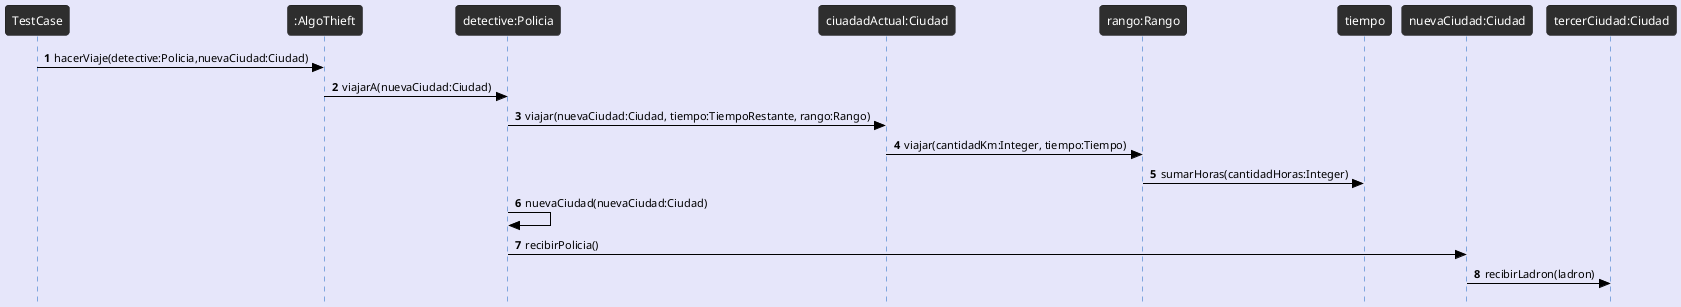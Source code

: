 @startuml Detective viaja de Montreal a Mexico
!theme reddress-darkblue
autonumber
skinparam style strictuml
skinparam BackGroundColor lavender
skinparam RoundCorner 7
skinparam SequenceGroupFontColor black
skinparam SequenceGroupBorderColor black
skinparam SequenceGroupBorderThickness 0.5
skinparam ArrowFontColor black
skinparam ArrowColor black
skinparam ActorFontColor black
skinparam participantFontSize 12
skinparam SequenceLifeLineBackGroundColor 2e2e2e

TestCase -> ":AlgoThieft" as juego: hacerViaje(detective:Policia,nuevaCiudad:Ciudad)
juego -> "detective:Policia" as detective: viajarA(nuevaCiudad:Ciudad)
detective -> "ciuadadActual:Ciudad" as ciudadActual: viajar(nuevaCiudad:Ciudad, tiempo:TiempoRestante, rango:Rango)
ciudadActual -> "rango:Rango" as rango: viajar(cantidadKm:Integer, tiempo:Tiempo)
rango -> tiempo : sumarHoras(cantidadHoras:Integer)
detective -> detective: nuevaCiudad(nuevaCiudad:Ciudad)

detective -> "nuevaCiudad:Ciudad" as nuevaCiudad: recibirPolicia()
nuevaCiudad -> "tercerCiudad:Ciudad" : recibirLadron(ladron)

@enduml